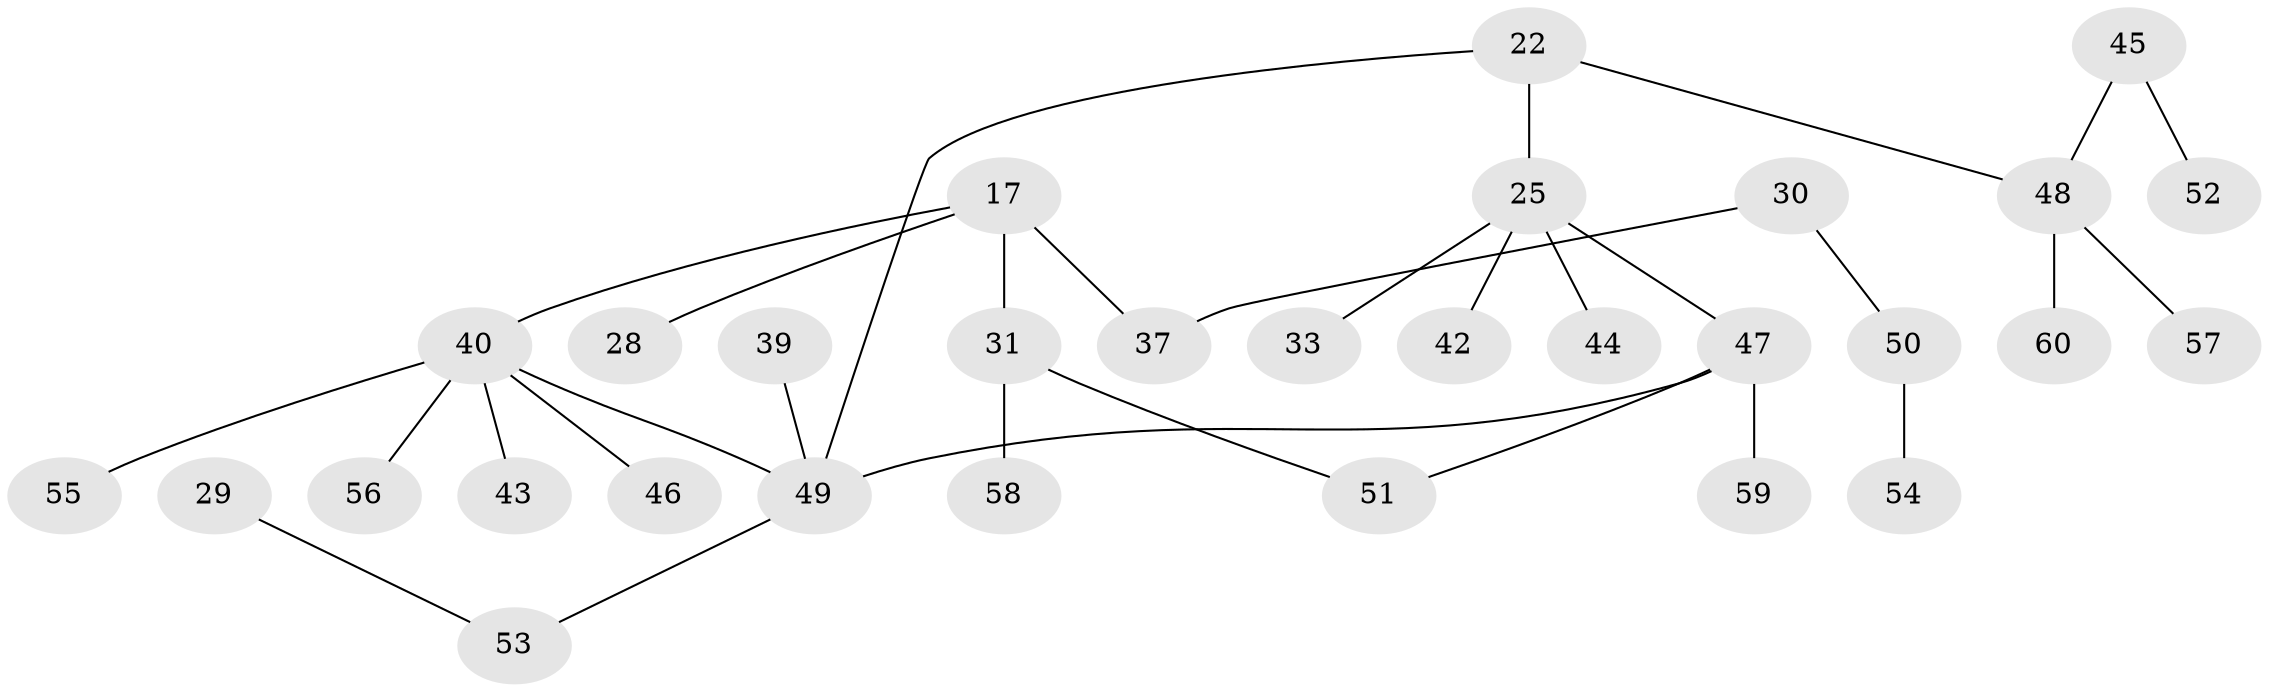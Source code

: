 // original degree distribution, {6: 0.03333333333333333, 5: 0.03333333333333333, 2: 0.26666666666666666, 1: 0.4666666666666667, 3: 0.1, 4: 0.1}
// Generated by graph-tools (version 1.1) at 2025/42/03/09/25 04:42:53]
// undirected, 30 vertices, 31 edges
graph export_dot {
graph [start="1"]
  node [color=gray90,style=filled];
  17 [super="+3"];
  22 [super="+14+15"];
  25 [super="+21"];
  28;
  29;
  30;
  31 [super="+5"];
  33;
  37 [super="+20"];
  39;
  40 [super="+34+38+26"];
  42;
  43;
  44;
  45;
  46;
  47;
  48 [super="+24+36"];
  49 [super="+7+10+41"];
  50;
  51;
  52;
  53 [super="+16"];
  54;
  55;
  56;
  57;
  58;
  59;
  60;
  17 -- 31 [weight=2];
  17 -- 28;
  17 -- 40;
  17 -- 37;
  22 -- 48;
  22 -- 49;
  22 -- 25;
  25 -- 33;
  25 -- 42;
  25 -- 44;
  25 -- 47;
  29 -- 53;
  30 -- 50;
  30 -- 37;
  31 -- 51;
  31 -- 58;
  39 -- 49;
  40 -- 55;
  40 -- 49;
  40 -- 56;
  40 -- 43;
  40 -- 46;
  45 -- 52;
  45 -- 48;
  47 -- 59;
  47 -- 51;
  47 -- 49;
  48 -- 60;
  48 -- 57;
  49 -- 53;
  50 -- 54;
}
